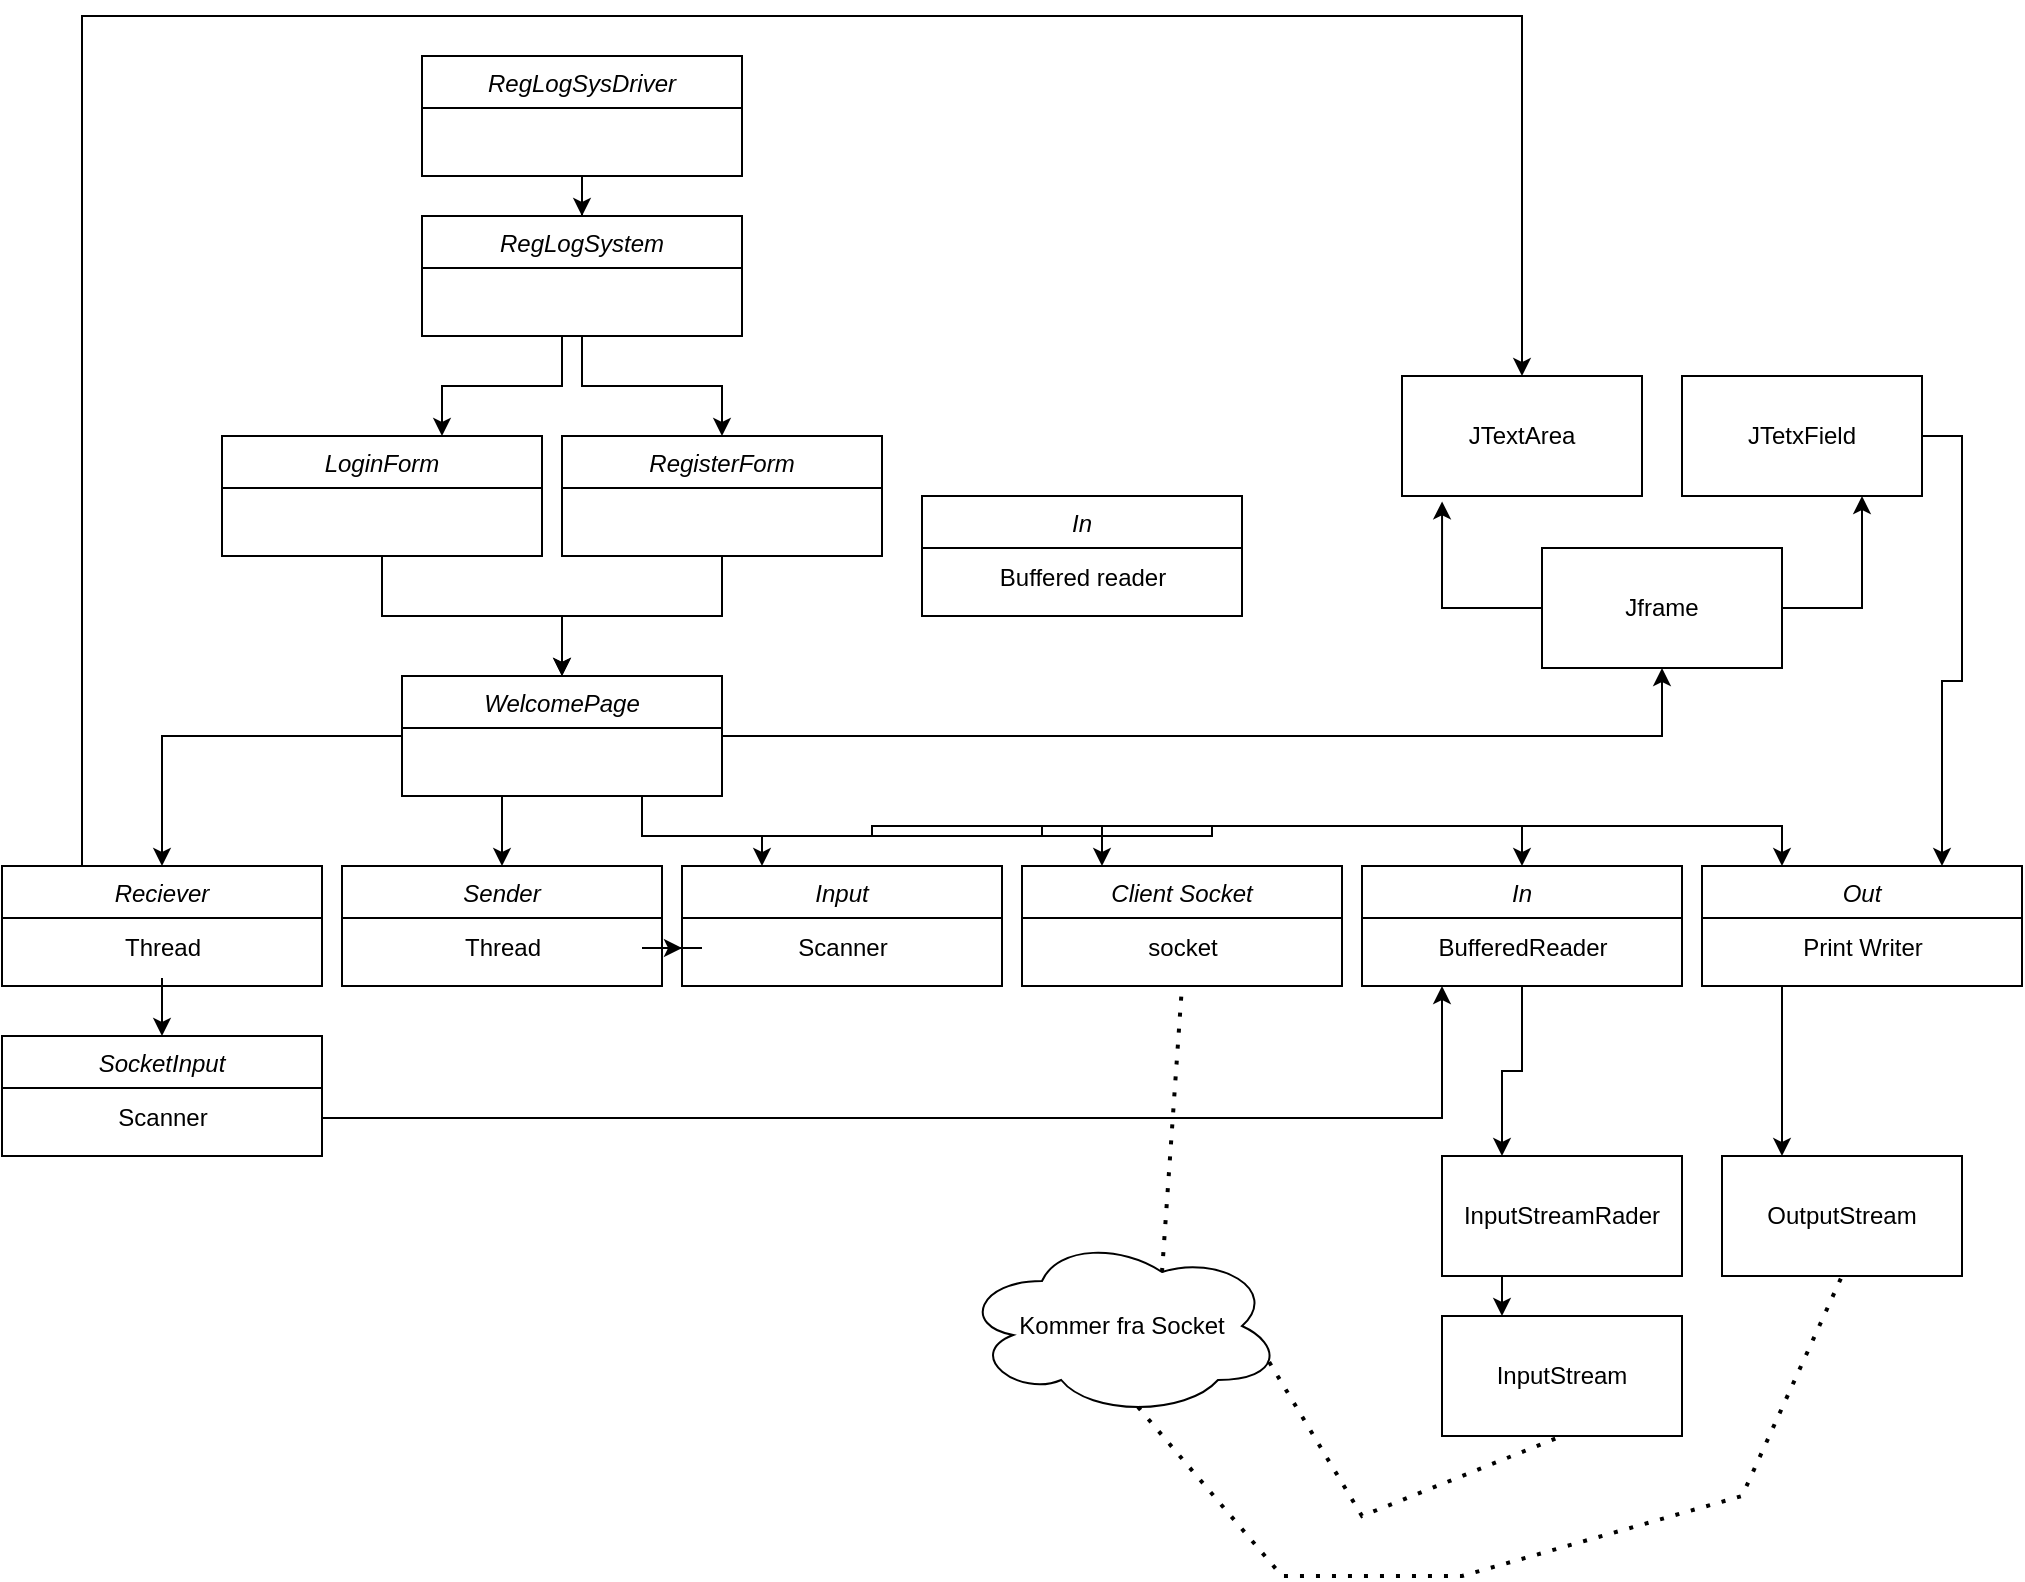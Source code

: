 <mxfile version="21.1.5" type="github">
  <diagram id="C5RBs43oDa-KdzZeNtuy" name="Page-1">
    <mxGraphModel dx="1444" dy="833" grid="1" gridSize="10" guides="1" tooltips="1" connect="1" arrows="1" fold="1" page="1" pageScale="1" pageWidth="827" pageHeight="1169" math="0" shadow="0">
      <root>
        <mxCell id="WIyWlLk6GJQsqaUBKTNV-0" />
        <mxCell id="WIyWlLk6GJQsqaUBKTNV-1" parent="WIyWlLk6GJQsqaUBKTNV-0" />
        <mxCell id="90xalbzOCh69t07kSsMq-1" value="" style="edgeStyle=orthogonalEdgeStyle;rounded=0;orthogonalLoop=1;jettySize=auto;html=1;" parent="WIyWlLk6GJQsqaUBKTNV-1" source="zkfFHV4jXpPFQw0GAbJ--0" target="90xalbzOCh69t07kSsMq-0" edge="1">
          <mxGeometry relative="1" as="geometry" />
        </mxCell>
        <mxCell id="zkfFHV4jXpPFQw0GAbJ--0" value="RegLogSysDriver" style="swimlane;fontStyle=2;align=center;verticalAlign=top;childLayout=stackLayout;horizontal=1;startSize=26;horizontalStack=0;resizeParent=1;resizeLast=0;collapsible=1;marginBottom=0;rounded=0;shadow=0;strokeWidth=1;" parent="WIyWlLk6GJQsqaUBKTNV-1" vertex="1">
          <mxGeometry x="220" y="120" width="160" height="60" as="geometry">
            <mxRectangle x="230" y="140" width="160" height="26" as="alternateBounds" />
          </mxGeometry>
        </mxCell>
        <mxCell id="90xalbzOCh69t07kSsMq-3" value="" style="edgeStyle=orthogonalEdgeStyle;rounded=0;orthogonalLoop=1;jettySize=auto;html=1;" parent="WIyWlLk6GJQsqaUBKTNV-1" source="90xalbzOCh69t07kSsMq-0" target="90xalbzOCh69t07kSsMq-2" edge="1">
          <mxGeometry relative="1" as="geometry">
            <Array as="points">
              <mxPoint x="290" y="285" />
              <mxPoint x="230" y="285" />
            </Array>
          </mxGeometry>
        </mxCell>
        <mxCell id="90xalbzOCh69t07kSsMq-5" style="edgeStyle=orthogonalEdgeStyle;rounded=0;orthogonalLoop=1;jettySize=auto;html=1;" parent="WIyWlLk6GJQsqaUBKTNV-1" source="90xalbzOCh69t07kSsMq-0" target="90xalbzOCh69t07kSsMq-4" edge="1">
          <mxGeometry relative="1" as="geometry" />
        </mxCell>
        <mxCell id="90xalbzOCh69t07kSsMq-0" value="RegLogSystem" style="swimlane;fontStyle=2;align=center;verticalAlign=top;childLayout=stackLayout;horizontal=1;startSize=26;horizontalStack=0;resizeParent=1;resizeLast=0;collapsible=1;marginBottom=0;rounded=0;shadow=0;strokeWidth=1;" parent="WIyWlLk6GJQsqaUBKTNV-1" vertex="1">
          <mxGeometry x="220" y="200" width="160" height="60" as="geometry">
            <mxRectangle x="230" y="140" width="160" height="26" as="alternateBounds" />
          </mxGeometry>
        </mxCell>
        <mxCell id="90xalbzOCh69t07kSsMq-7" value="" style="edgeStyle=orthogonalEdgeStyle;rounded=0;orthogonalLoop=1;jettySize=auto;html=1;" parent="WIyWlLk6GJQsqaUBKTNV-1" source="90xalbzOCh69t07kSsMq-2" target="90xalbzOCh69t07kSsMq-6" edge="1">
          <mxGeometry relative="1" as="geometry" />
        </mxCell>
        <mxCell id="90xalbzOCh69t07kSsMq-2" value="LoginForm" style="swimlane;fontStyle=2;align=center;verticalAlign=top;childLayout=stackLayout;horizontal=1;startSize=26;horizontalStack=0;resizeParent=1;resizeLast=0;collapsible=1;marginBottom=0;rounded=0;shadow=0;strokeWidth=1;" parent="WIyWlLk6GJQsqaUBKTNV-1" vertex="1">
          <mxGeometry x="120" y="310" width="160" height="60" as="geometry">
            <mxRectangle x="230" y="140" width="160" height="26" as="alternateBounds" />
          </mxGeometry>
        </mxCell>
        <mxCell id="90xalbzOCh69t07kSsMq-8" style="edgeStyle=orthogonalEdgeStyle;rounded=0;orthogonalLoop=1;jettySize=auto;html=1;entryX=0.5;entryY=0;entryDx=0;entryDy=0;" parent="WIyWlLk6GJQsqaUBKTNV-1" source="90xalbzOCh69t07kSsMq-4" target="90xalbzOCh69t07kSsMq-6" edge="1">
          <mxGeometry relative="1" as="geometry" />
        </mxCell>
        <mxCell id="90xalbzOCh69t07kSsMq-4" value="RegisterForm" style="swimlane;fontStyle=2;align=center;verticalAlign=top;childLayout=stackLayout;horizontal=1;startSize=26;horizontalStack=0;resizeParent=1;resizeLast=0;collapsible=1;marginBottom=0;rounded=0;shadow=0;strokeWidth=1;" parent="WIyWlLk6GJQsqaUBKTNV-1" vertex="1">
          <mxGeometry x="290" y="310" width="160" height="60" as="geometry">
            <mxRectangle x="230" y="140" width="160" height="26" as="alternateBounds" />
          </mxGeometry>
        </mxCell>
        <mxCell id="90xalbzOCh69t07kSsMq-10" value="" style="edgeStyle=orthogonalEdgeStyle;rounded=0;orthogonalLoop=1;jettySize=auto;html=1;" parent="WIyWlLk6GJQsqaUBKTNV-1" source="90xalbzOCh69t07kSsMq-6" target="90xalbzOCh69t07kSsMq-9" edge="1">
          <mxGeometry relative="1" as="geometry" />
        </mxCell>
        <mxCell id="90xalbzOCh69t07kSsMq-36" style="edgeStyle=orthogonalEdgeStyle;rounded=0;orthogonalLoop=1;jettySize=auto;html=1;exitX=0.25;exitY=1;exitDx=0;exitDy=0;entryX=0.5;entryY=0;entryDx=0;entryDy=0;" parent="WIyWlLk6GJQsqaUBKTNV-1" source="90xalbzOCh69t07kSsMq-6" target="90xalbzOCh69t07kSsMq-11" edge="1">
          <mxGeometry relative="1" as="geometry" />
        </mxCell>
        <mxCell id="90xalbzOCh69t07kSsMq-37" style="edgeStyle=orthogonalEdgeStyle;rounded=0;orthogonalLoop=1;jettySize=auto;html=1;exitX=0.75;exitY=1;exitDx=0;exitDy=0;entryX=0.25;entryY=0;entryDx=0;entryDy=0;" parent="WIyWlLk6GJQsqaUBKTNV-1" source="90xalbzOCh69t07kSsMq-6" target="90xalbzOCh69t07kSsMq-13" edge="1">
          <mxGeometry relative="1" as="geometry" />
        </mxCell>
        <mxCell id="90xalbzOCh69t07kSsMq-38" style="edgeStyle=orthogonalEdgeStyle;rounded=0;orthogonalLoop=1;jettySize=auto;html=1;exitX=0.75;exitY=1;exitDx=0;exitDy=0;entryX=0.25;entryY=0;entryDx=0;entryDy=0;" parent="WIyWlLk6GJQsqaUBKTNV-1" source="90xalbzOCh69t07kSsMq-6" target="90xalbzOCh69t07kSsMq-20" edge="1">
          <mxGeometry relative="1" as="geometry" />
        </mxCell>
        <mxCell id="90xalbzOCh69t07kSsMq-47" style="edgeStyle=orthogonalEdgeStyle;rounded=0;orthogonalLoop=1;jettySize=auto;html=1;exitX=0.75;exitY=1;exitDx=0;exitDy=0;entryX=0.5;entryY=0;entryDx=0;entryDy=0;" parent="WIyWlLk6GJQsqaUBKTNV-1" source="90xalbzOCh69t07kSsMq-6" target="90xalbzOCh69t07kSsMq-41" edge="1">
          <mxGeometry relative="1" as="geometry" />
        </mxCell>
        <mxCell id="90xalbzOCh69t07kSsMq-48" style="edgeStyle=orthogonalEdgeStyle;rounded=0;orthogonalLoop=1;jettySize=auto;html=1;exitX=0.75;exitY=1;exitDx=0;exitDy=0;entryX=0.25;entryY=0;entryDx=0;entryDy=0;" parent="WIyWlLk6GJQsqaUBKTNV-1" source="90xalbzOCh69t07kSsMq-6" target="90xalbzOCh69t07kSsMq-26" edge="1">
          <mxGeometry relative="1" as="geometry" />
        </mxCell>
        <mxCell id="90xalbzOCh69t07kSsMq-65" style="edgeStyle=orthogonalEdgeStyle;rounded=0;orthogonalLoop=1;jettySize=auto;html=1;exitX=1;exitY=0.5;exitDx=0;exitDy=0;entryX=0.5;entryY=1;entryDx=0;entryDy=0;" parent="WIyWlLk6GJQsqaUBKTNV-1" source="90xalbzOCh69t07kSsMq-6" target="90xalbzOCh69t07kSsMq-60" edge="1">
          <mxGeometry relative="1" as="geometry" />
        </mxCell>
        <mxCell id="90xalbzOCh69t07kSsMq-6" value="WelcomePage" style="swimlane;fontStyle=2;align=center;verticalAlign=top;childLayout=stackLayout;horizontal=1;startSize=26;horizontalStack=0;resizeParent=1;resizeLast=0;collapsible=1;marginBottom=0;rounded=0;shadow=0;strokeWidth=1;" parent="WIyWlLk6GJQsqaUBKTNV-1" vertex="1">
          <mxGeometry x="210" y="430" width="160" height="60" as="geometry">
            <mxRectangle x="230" y="140" width="160" height="26" as="alternateBounds" />
          </mxGeometry>
        </mxCell>
        <mxCell id="90xalbzOCh69t07kSsMq-66" style="edgeStyle=orthogonalEdgeStyle;rounded=0;orthogonalLoop=1;jettySize=auto;html=1;exitX=0.25;exitY=0;exitDx=0;exitDy=0;entryX=0.5;entryY=0;entryDx=0;entryDy=0;" parent="WIyWlLk6GJQsqaUBKTNV-1" source="90xalbzOCh69t07kSsMq-9" target="90xalbzOCh69t07kSsMq-61" edge="1">
          <mxGeometry relative="1" as="geometry">
            <Array as="points">
              <mxPoint x="50" y="100" />
              <mxPoint x="770" y="100" />
            </Array>
          </mxGeometry>
        </mxCell>
        <mxCell id="90xalbzOCh69t07kSsMq-9" value="Reciever" style="swimlane;fontStyle=2;align=center;verticalAlign=top;childLayout=stackLayout;horizontal=1;startSize=26;horizontalStack=0;resizeParent=1;resizeLast=0;collapsible=1;marginBottom=0;rounded=0;shadow=0;strokeWidth=1;" parent="WIyWlLk6GJQsqaUBKTNV-1" vertex="1">
          <mxGeometry x="10" y="525" width="160" height="60" as="geometry">
            <mxRectangle x="230" y="140" width="160" height="26" as="alternateBounds" />
          </mxGeometry>
        </mxCell>
        <mxCell id="90xalbzOCh69t07kSsMq-18" value="Thread" style="text;html=1;align=center;verticalAlign=middle;resizable=0;points=[];autosize=1;strokeColor=none;fillColor=none;" parent="90xalbzOCh69t07kSsMq-9" vertex="1">
          <mxGeometry y="26" width="160" height="30" as="geometry" />
        </mxCell>
        <mxCell id="90xalbzOCh69t07kSsMq-11" value="Sender" style="swimlane;fontStyle=2;align=center;verticalAlign=top;childLayout=stackLayout;horizontal=1;startSize=26;horizontalStack=0;resizeParent=1;resizeLast=0;collapsible=1;marginBottom=0;rounded=0;shadow=0;strokeWidth=1;" parent="WIyWlLk6GJQsqaUBKTNV-1" vertex="1">
          <mxGeometry x="180" y="525" width="160" height="60" as="geometry">
            <mxRectangle x="230" y="140" width="160" height="26" as="alternateBounds" />
          </mxGeometry>
        </mxCell>
        <mxCell id="90xalbzOCh69t07kSsMq-16" value="Thread" style="text;html=1;align=center;verticalAlign=middle;resizable=0;points=[];autosize=1;strokeColor=none;fillColor=none;" parent="90xalbzOCh69t07kSsMq-11" vertex="1">
          <mxGeometry y="26" width="160" height="30" as="geometry" />
        </mxCell>
        <mxCell id="90xalbzOCh69t07kSsMq-13" value="Input" style="swimlane;fontStyle=2;align=center;verticalAlign=top;childLayout=stackLayout;horizontal=1;startSize=26;horizontalStack=0;resizeParent=1;resizeLast=0;collapsible=1;marginBottom=0;rounded=0;shadow=0;strokeWidth=1;" parent="WIyWlLk6GJQsqaUBKTNV-1" vertex="1">
          <mxGeometry x="350" y="525" width="160" height="60" as="geometry">
            <mxRectangle x="230" y="140" width="160" height="26" as="alternateBounds" />
          </mxGeometry>
        </mxCell>
        <mxCell id="90xalbzOCh69t07kSsMq-15" value="Scanner" style="text;html=1;align=center;verticalAlign=middle;resizable=0;points=[];autosize=1;strokeColor=none;fillColor=none;" parent="90xalbzOCh69t07kSsMq-13" vertex="1">
          <mxGeometry y="26" width="160" height="30" as="geometry" />
        </mxCell>
        <mxCell id="90xalbzOCh69t07kSsMq-20" value="Client Socket" style="swimlane;fontStyle=2;align=center;verticalAlign=top;childLayout=stackLayout;horizontal=1;startSize=26;horizontalStack=0;resizeParent=1;resizeLast=0;collapsible=1;marginBottom=0;rounded=0;shadow=0;strokeWidth=1;" parent="WIyWlLk6GJQsqaUBKTNV-1" vertex="1">
          <mxGeometry x="520" y="525" width="160" height="60" as="geometry">
            <mxRectangle x="230" y="140" width="160" height="26" as="alternateBounds" />
          </mxGeometry>
        </mxCell>
        <mxCell id="90xalbzOCh69t07kSsMq-22" value="socket" style="text;html=1;align=center;verticalAlign=middle;resizable=0;points=[];autosize=1;strokeColor=none;fillColor=none;" parent="90xalbzOCh69t07kSsMq-20" vertex="1">
          <mxGeometry y="26" width="160" height="30" as="geometry" />
        </mxCell>
        <mxCell id="90xalbzOCh69t07kSsMq-23" value="In" style="swimlane;fontStyle=2;align=center;verticalAlign=top;childLayout=stackLayout;horizontal=1;startSize=26;horizontalStack=0;resizeParent=1;resizeLast=0;collapsible=1;marginBottom=0;rounded=0;shadow=0;strokeWidth=1;" parent="WIyWlLk6GJQsqaUBKTNV-1" vertex="1">
          <mxGeometry x="470" y="340" width="160" height="60" as="geometry">
            <mxRectangle x="230" y="140" width="160" height="26" as="alternateBounds" />
          </mxGeometry>
        </mxCell>
        <mxCell id="90xalbzOCh69t07kSsMq-25" value="Buffered reader" style="text;html=1;align=center;verticalAlign=middle;resizable=0;points=[];autosize=1;strokeColor=none;fillColor=none;" parent="90xalbzOCh69t07kSsMq-23" vertex="1">
          <mxGeometry y="26" width="160" height="30" as="geometry" />
        </mxCell>
        <mxCell id="90xalbzOCh69t07kSsMq-55" style="edgeStyle=orthogonalEdgeStyle;rounded=0;orthogonalLoop=1;jettySize=auto;html=1;exitX=0.25;exitY=1;exitDx=0;exitDy=0;entryX=0.25;entryY=0;entryDx=0;entryDy=0;" parent="WIyWlLk6GJQsqaUBKTNV-1" source="90xalbzOCh69t07kSsMq-26" target="90xalbzOCh69t07kSsMq-52" edge="1">
          <mxGeometry relative="1" as="geometry" />
        </mxCell>
        <mxCell id="90xalbzOCh69t07kSsMq-26" value="Out" style="swimlane;fontStyle=2;align=center;verticalAlign=top;childLayout=stackLayout;horizontal=1;startSize=26;horizontalStack=0;resizeParent=1;resizeLast=0;collapsible=1;marginBottom=0;rounded=0;shadow=0;strokeWidth=1;" parent="WIyWlLk6GJQsqaUBKTNV-1" vertex="1">
          <mxGeometry x="860" y="525" width="160" height="60" as="geometry">
            <mxRectangle x="230" y="140" width="160" height="26" as="alternateBounds" />
          </mxGeometry>
        </mxCell>
        <mxCell id="90xalbzOCh69t07kSsMq-29" value="Print Writer" style="text;html=1;align=center;verticalAlign=middle;resizable=0;points=[];autosize=1;strokeColor=none;fillColor=none;" parent="90xalbzOCh69t07kSsMq-26" vertex="1">
          <mxGeometry y="26" width="160" height="30" as="geometry" />
        </mxCell>
        <mxCell id="90xalbzOCh69t07kSsMq-30" value="SocketInput" style="swimlane;fontStyle=2;align=center;verticalAlign=top;childLayout=stackLayout;horizontal=1;startSize=26;horizontalStack=0;resizeParent=1;resizeLast=0;collapsible=1;marginBottom=0;rounded=0;shadow=0;strokeWidth=1;" parent="WIyWlLk6GJQsqaUBKTNV-1" vertex="1">
          <mxGeometry x="10" y="610" width="160" height="60" as="geometry">
            <mxRectangle x="230" y="140" width="160" height="26" as="alternateBounds" />
          </mxGeometry>
        </mxCell>
        <mxCell id="90xalbzOCh69t07kSsMq-31" value="Scanner" style="text;html=1;align=center;verticalAlign=middle;resizable=0;points=[];autosize=1;strokeColor=none;fillColor=none;" parent="90xalbzOCh69t07kSsMq-30" vertex="1">
          <mxGeometry y="26" width="160" height="30" as="geometry" />
        </mxCell>
        <mxCell id="90xalbzOCh69t07kSsMq-32" style="edgeStyle=orthogonalEdgeStyle;rounded=0;orthogonalLoop=1;jettySize=auto;html=1;entryX=0.5;entryY=0;entryDx=0;entryDy=0;" parent="WIyWlLk6GJQsqaUBKTNV-1" source="90xalbzOCh69t07kSsMq-18" target="90xalbzOCh69t07kSsMq-30" edge="1">
          <mxGeometry relative="1" as="geometry" />
        </mxCell>
        <mxCell id="90xalbzOCh69t07kSsMq-35" style="edgeStyle=orthogonalEdgeStyle;rounded=0;orthogonalLoop=1;jettySize=auto;html=1;" parent="WIyWlLk6GJQsqaUBKTNV-1" source="90xalbzOCh69t07kSsMq-16" target="90xalbzOCh69t07kSsMq-15" edge="1">
          <mxGeometry relative="1" as="geometry" />
        </mxCell>
        <mxCell id="90xalbzOCh69t07kSsMq-53" style="edgeStyle=orthogonalEdgeStyle;rounded=0;orthogonalLoop=1;jettySize=auto;html=1;exitX=0.5;exitY=1;exitDx=0;exitDy=0;entryX=0.25;entryY=0;entryDx=0;entryDy=0;" parent="WIyWlLk6GJQsqaUBKTNV-1" source="90xalbzOCh69t07kSsMq-41" target="90xalbzOCh69t07kSsMq-50" edge="1">
          <mxGeometry relative="1" as="geometry" />
        </mxCell>
        <mxCell id="90xalbzOCh69t07kSsMq-41" value="In&#xa;" style="swimlane;fontStyle=2;align=center;verticalAlign=top;childLayout=stackLayout;horizontal=1;startSize=26;horizontalStack=0;resizeParent=1;resizeLast=0;collapsible=1;marginBottom=0;rounded=0;shadow=0;strokeWidth=1;" parent="WIyWlLk6GJQsqaUBKTNV-1" vertex="1">
          <mxGeometry x="690" y="525" width="160" height="60" as="geometry">
            <mxRectangle x="230" y="140" width="160" height="26" as="alternateBounds" />
          </mxGeometry>
        </mxCell>
        <mxCell id="90xalbzOCh69t07kSsMq-42" value="BufferedReader" style="text;html=1;align=center;verticalAlign=middle;resizable=0;points=[];autosize=1;strokeColor=none;fillColor=none;" parent="90xalbzOCh69t07kSsMq-41" vertex="1">
          <mxGeometry y="26" width="160" height="30" as="geometry" />
        </mxCell>
        <mxCell id="90xalbzOCh69t07kSsMq-49" style="edgeStyle=orthogonalEdgeStyle;rounded=0;orthogonalLoop=1;jettySize=auto;html=1;entryX=0.25;entryY=1;entryDx=0;entryDy=0;" parent="WIyWlLk6GJQsqaUBKTNV-1" source="90xalbzOCh69t07kSsMq-31" target="90xalbzOCh69t07kSsMq-41" edge="1">
          <mxGeometry relative="1" as="geometry" />
        </mxCell>
        <mxCell id="90xalbzOCh69t07kSsMq-54" style="edgeStyle=orthogonalEdgeStyle;rounded=0;orthogonalLoop=1;jettySize=auto;html=1;exitX=0.25;exitY=1;exitDx=0;exitDy=0;entryX=0.25;entryY=0;entryDx=0;entryDy=0;" parent="WIyWlLk6GJQsqaUBKTNV-1" source="90xalbzOCh69t07kSsMq-50" target="90xalbzOCh69t07kSsMq-51" edge="1">
          <mxGeometry relative="1" as="geometry" />
        </mxCell>
        <mxCell id="90xalbzOCh69t07kSsMq-50" value="InputStreamRader" style="rounded=0;whiteSpace=wrap;html=1;" parent="WIyWlLk6GJQsqaUBKTNV-1" vertex="1">
          <mxGeometry x="730" y="670" width="120" height="60" as="geometry" />
        </mxCell>
        <mxCell id="90xalbzOCh69t07kSsMq-51" value="InputStream" style="rounded=0;whiteSpace=wrap;html=1;" parent="WIyWlLk6GJQsqaUBKTNV-1" vertex="1">
          <mxGeometry x="730" y="750" width="120" height="60" as="geometry" />
        </mxCell>
        <mxCell id="90xalbzOCh69t07kSsMq-52" value="OutputStream" style="rounded=0;whiteSpace=wrap;html=1;" parent="WIyWlLk6GJQsqaUBKTNV-1" vertex="1">
          <mxGeometry x="870" y="670" width="120" height="60" as="geometry" />
        </mxCell>
        <mxCell id="90xalbzOCh69t07kSsMq-56" value="Kommer fra Socket" style="ellipse;shape=cloud;whiteSpace=wrap;html=1;" parent="WIyWlLk6GJQsqaUBKTNV-1" vertex="1">
          <mxGeometry x="490" y="710" width="160" height="90" as="geometry" />
        </mxCell>
        <mxCell id="90xalbzOCh69t07kSsMq-57" value="" style="endArrow=none;dashed=1;html=1;dashPattern=1 3;strokeWidth=2;rounded=0;exitX=0.96;exitY=0.7;exitDx=0;exitDy=0;exitPerimeter=0;entryX=0.5;entryY=1;entryDx=0;entryDy=0;" parent="WIyWlLk6GJQsqaUBKTNV-1" source="90xalbzOCh69t07kSsMq-56" target="90xalbzOCh69t07kSsMq-51" edge="1">
          <mxGeometry width="50" height="50" relative="1" as="geometry">
            <mxPoint x="560" y="630" as="sourcePoint" />
            <mxPoint x="610" y="580" as="targetPoint" />
            <Array as="points">
              <mxPoint x="690" y="850" />
            </Array>
          </mxGeometry>
        </mxCell>
        <mxCell id="90xalbzOCh69t07kSsMq-58" value="" style="endArrow=none;dashed=1;html=1;dashPattern=1 3;strokeWidth=2;rounded=0;exitX=0.55;exitY=0.95;exitDx=0;exitDy=0;exitPerimeter=0;entryX=0.5;entryY=1;entryDx=0;entryDy=0;" parent="WIyWlLk6GJQsqaUBKTNV-1" source="90xalbzOCh69t07kSsMq-56" target="90xalbzOCh69t07kSsMq-52" edge="1">
          <mxGeometry width="50" height="50" relative="1" as="geometry">
            <mxPoint x="560" y="630" as="sourcePoint" />
            <mxPoint x="660" y="910" as="targetPoint" />
            <Array as="points">
              <mxPoint x="650" y="880" />
              <mxPoint x="740" y="880" />
              <mxPoint x="880" y="840" />
            </Array>
          </mxGeometry>
        </mxCell>
        <mxCell id="90xalbzOCh69t07kSsMq-59" value="" style="endArrow=none;dashed=1;html=1;dashPattern=1 3;strokeWidth=2;rounded=0;exitX=0.625;exitY=0.2;exitDx=0;exitDy=0;exitPerimeter=0;entryX=0.5;entryY=1;entryDx=0;entryDy=0;" parent="WIyWlLk6GJQsqaUBKTNV-1" source="90xalbzOCh69t07kSsMq-56" target="90xalbzOCh69t07kSsMq-20" edge="1">
          <mxGeometry width="50" height="50" relative="1" as="geometry">
            <mxPoint x="560" y="630" as="sourcePoint" />
            <mxPoint x="600" y="640" as="targetPoint" />
          </mxGeometry>
        </mxCell>
        <mxCell id="90xalbzOCh69t07kSsMq-63" style="edgeStyle=orthogonalEdgeStyle;rounded=0;orthogonalLoop=1;jettySize=auto;html=1;exitX=1;exitY=0.5;exitDx=0;exitDy=0;entryX=0.75;entryY=1;entryDx=0;entryDy=0;" parent="WIyWlLk6GJQsqaUBKTNV-1" source="90xalbzOCh69t07kSsMq-60" target="90xalbzOCh69t07kSsMq-62" edge="1">
          <mxGeometry relative="1" as="geometry" />
        </mxCell>
        <mxCell id="90xalbzOCh69t07kSsMq-64" style="edgeStyle=orthogonalEdgeStyle;rounded=0;orthogonalLoop=1;jettySize=auto;html=1;exitX=0;exitY=0.5;exitDx=0;exitDy=0;entryX=0.167;entryY=1.045;entryDx=0;entryDy=0;entryPerimeter=0;" parent="WIyWlLk6GJQsqaUBKTNV-1" source="90xalbzOCh69t07kSsMq-60" target="90xalbzOCh69t07kSsMq-61" edge="1">
          <mxGeometry relative="1" as="geometry" />
        </mxCell>
        <mxCell id="90xalbzOCh69t07kSsMq-60" value="Jframe" style="rounded=0;whiteSpace=wrap;html=1;" parent="WIyWlLk6GJQsqaUBKTNV-1" vertex="1">
          <mxGeometry x="780" y="366" width="120" height="60" as="geometry" />
        </mxCell>
        <mxCell id="90xalbzOCh69t07kSsMq-61" value="JTextArea" style="rounded=0;whiteSpace=wrap;html=1;" parent="WIyWlLk6GJQsqaUBKTNV-1" vertex="1">
          <mxGeometry x="710" y="280" width="120" height="60" as="geometry" />
        </mxCell>
        <mxCell id="90xalbzOCh69t07kSsMq-67" style="edgeStyle=orthogonalEdgeStyle;rounded=0;orthogonalLoop=1;jettySize=auto;html=1;exitX=1;exitY=0.5;exitDx=0;exitDy=0;entryX=0.75;entryY=0;entryDx=0;entryDy=0;" parent="WIyWlLk6GJQsqaUBKTNV-1" source="90xalbzOCh69t07kSsMq-62" target="90xalbzOCh69t07kSsMq-26" edge="1">
          <mxGeometry relative="1" as="geometry" />
        </mxCell>
        <mxCell id="90xalbzOCh69t07kSsMq-62" value="JTetxField" style="rounded=0;whiteSpace=wrap;html=1;" parent="WIyWlLk6GJQsqaUBKTNV-1" vertex="1">
          <mxGeometry x="850" y="280" width="120" height="60" as="geometry" />
        </mxCell>
      </root>
    </mxGraphModel>
  </diagram>
</mxfile>
